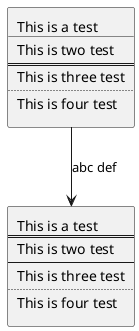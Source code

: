 @startuml

rectangle test1 [
This is a test
____
This is two test
====
This is three test
....
This is four test
]

rectangle test2 [
This is a test
====
This is two test
----
This is three test
....
This is four test
]

test1 --> test2 : abc def

@enduml